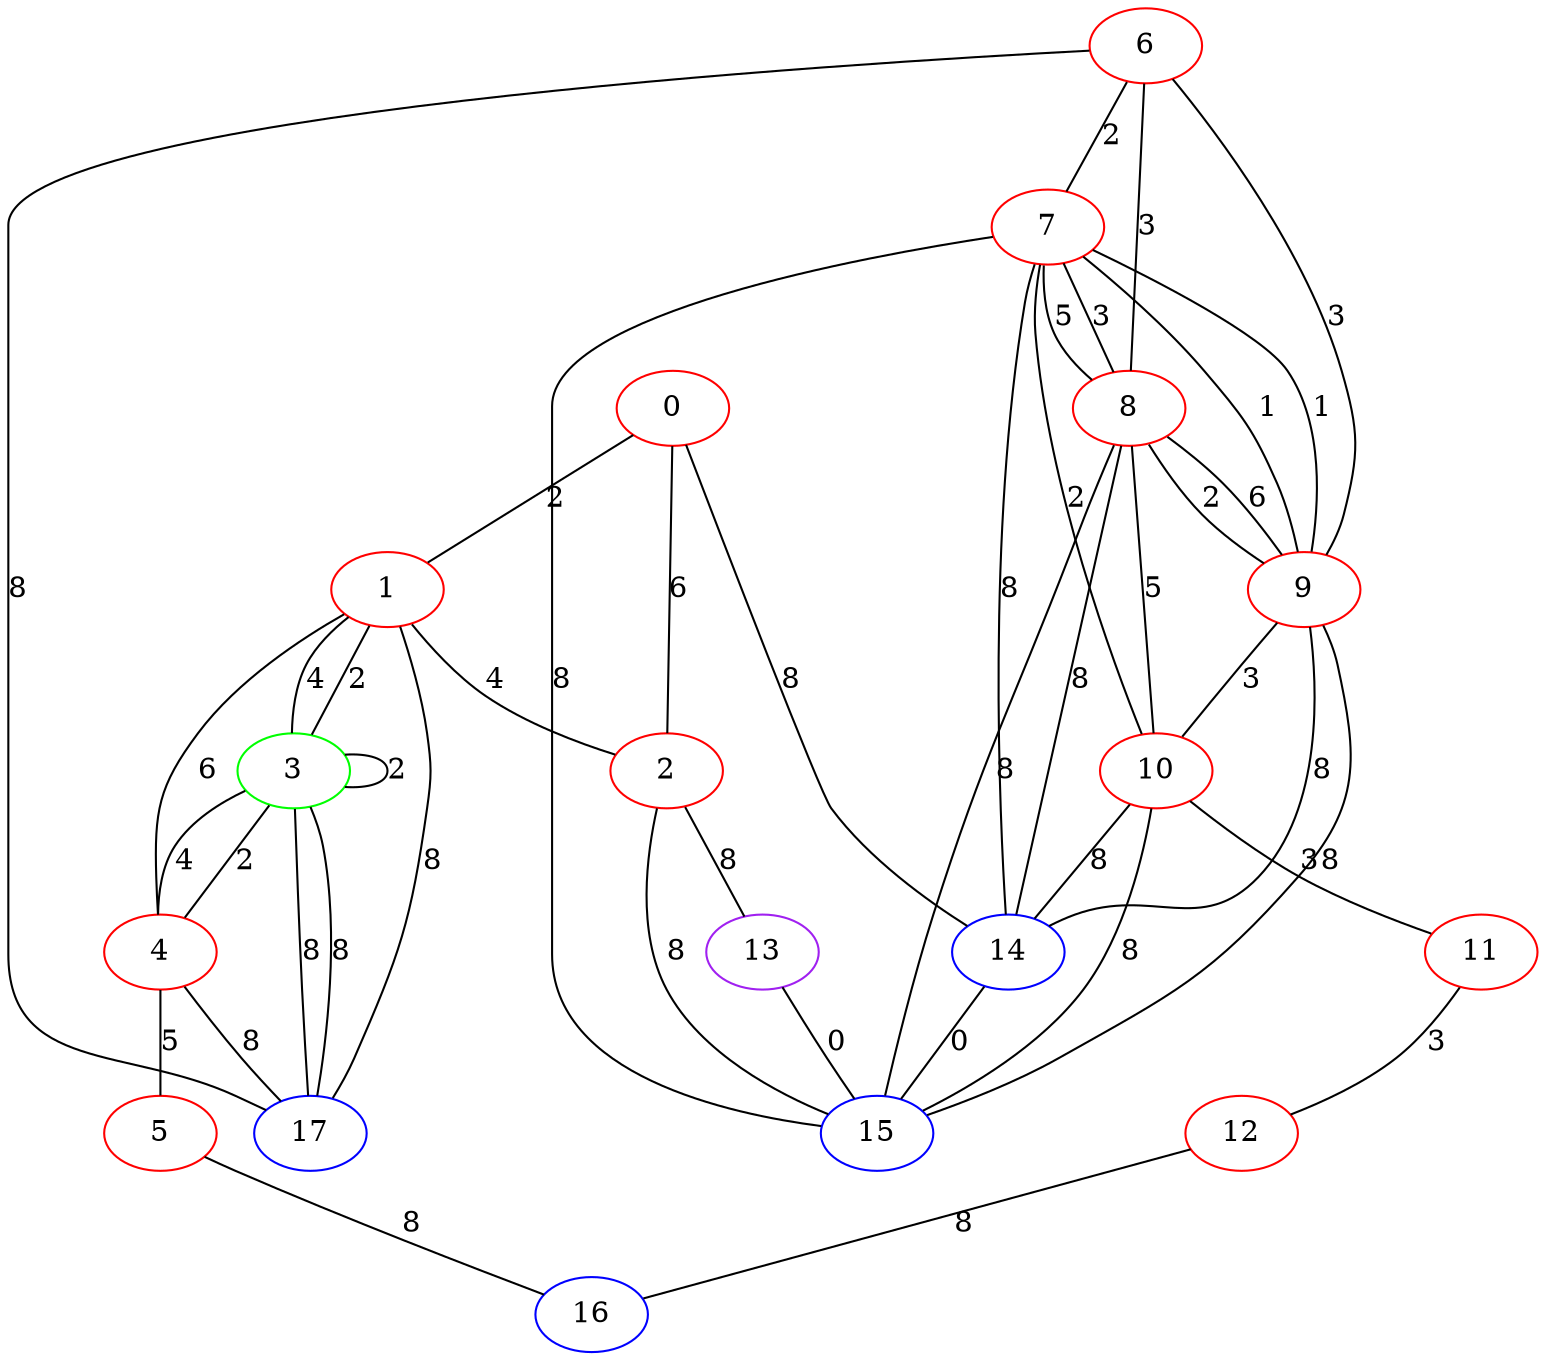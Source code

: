 graph "" {
0 [color=red, weight=1];
1 [color=red, weight=1];
2 [color=red, weight=1];
3 [color=green, weight=2];
4 [color=red, weight=1];
5 [color=red, weight=1];
6 [color=red, weight=1];
7 [color=red, weight=1];
8 [color=red, weight=1];
9 [color=red, weight=1];
10 [color=red, weight=1];
11 [color=red, weight=1];
12 [color=red, weight=1];
13 [color=purple, weight=4];
14 [color=blue, weight=3];
15 [color=blue, weight=3];
16 [color=blue, weight=3];
17 [color=blue, weight=3];
0 -- 1  [key=0, label=2];
0 -- 2  [key=0, label=6];
0 -- 14  [key=0, label=8];
1 -- 17  [key=0, label=8];
1 -- 2  [key=0, label=4];
1 -- 3  [key=0, label=2];
1 -- 3  [key=1, label=4];
1 -- 4  [key=0, label=6];
2 -- 13  [key=0, label=8];
2 -- 15  [key=0, label=8];
3 -- 3  [key=0, label=2];
3 -- 4  [key=0, label=4];
3 -- 4  [key=1, label=2];
3 -- 17  [key=0, label=8];
3 -- 17  [key=1, label=8];
4 -- 5  [key=0, label=5];
4 -- 17  [key=0, label=8];
5 -- 16  [key=0, label=8];
6 -- 8  [key=0, label=3];
6 -- 9  [key=0, label=3];
6 -- 17  [key=0, label=8];
6 -- 7  [key=0, label=2];
7 -- 8  [key=0, label=3];
7 -- 8  [key=1, label=5];
7 -- 9  [key=0, label=1];
7 -- 9  [key=1, label=1];
7 -- 10  [key=0, label=2];
7 -- 14  [key=0, label=8];
7 -- 15  [key=0, label=8];
8 -- 9  [key=0, label=2];
8 -- 9  [key=1, label=6];
8 -- 10  [key=0, label=5];
8 -- 14  [key=0, label=8];
8 -- 15  [key=0, label=8];
9 -- 10  [key=0, label=3];
9 -- 14  [key=0, label=8];
9 -- 15  [key=0, label=8];
10 -- 11  [key=0, label=3];
10 -- 14  [key=0, label=8];
10 -- 15  [key=0, label=8];
11 -- 12  [key=0, label=3];
12 -- 16  [key=0, label=8];
13 -- 15  [key=0, label=0];
14 -- 15  [key=0, label=0];
}
